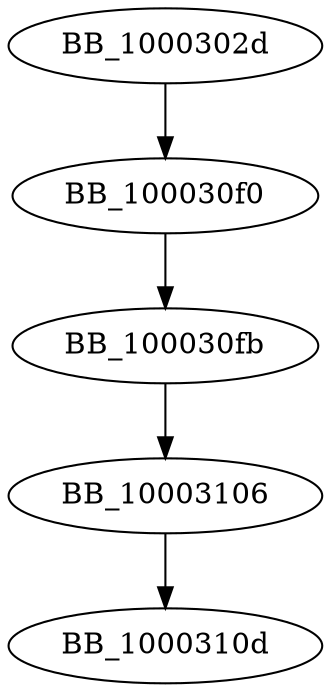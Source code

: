 DiGraph sub_1000302D{
BB_1000302d->BB_100030f0
BB_100030f0->BB_100030fb
BB_100030fb->BB_10003106
BB_10003106->BB_1000310d
}
